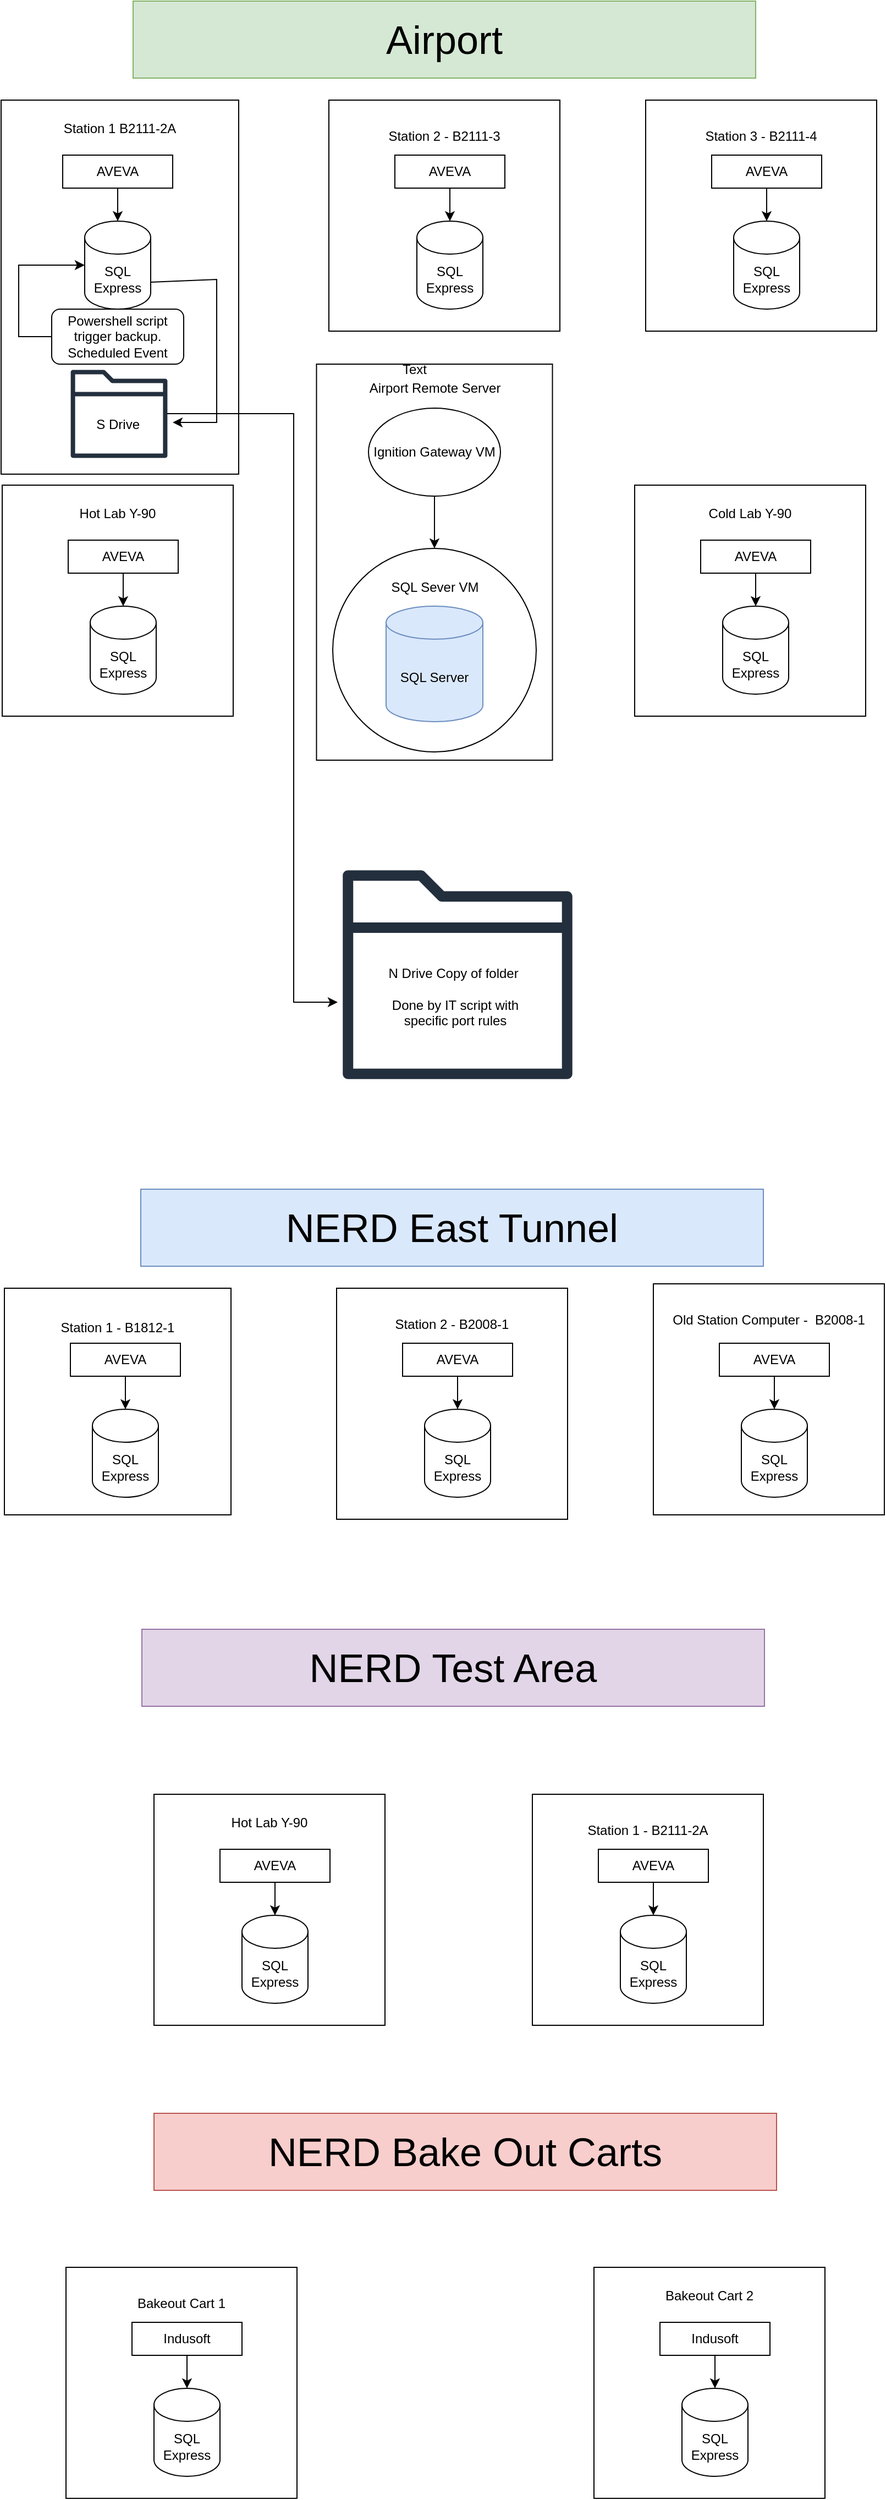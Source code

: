 <mxfile version="24.8.4">
  <diagram id="C5RBs43oDa-KdzZeNtuy" name="Page-1">
    <mxGraphModel dx="1615" dy="803" grid="1" gridSize="10" guides="1" tooltips="1" connect="1" arrows="1" fold="1" page="1" pageScale="1" pageWidth="827" pageHeight="1169" math="0" shadow="0">
      <root>
        <mxCell id="WIyWlLk6GJQsqaUBKTNV-0" />
        <mxCell id="WIyWlLk6GJQsqaUBKTNV-1" parent="WIyWlLk6GJQsqaUBKTNV-0" />
        <mxCell id="R5U6eUOj1wqj4joeQwa6-81" value="&lt;div&gt;Station 1 B2111-2A&lt;/div&gt;&lt;div&gt;&lt;br&gt;&lt;/div&gt;&lt;div&gt;&lt;br&gt;&lt;/div&gt;&lt;div&gt;&lt;br&gt;&lt;/div&gt;&lt;div&gt;&lt;br&gt;&lt;/div&gt;&lt;div&gt;&lt;br&gt;&lt;/div&gt;&lt;div&gt;&lt;br&gt;&lt;/div&gt;&lt;div&gt;&lt;br&gt;&lt;/div&gt;&lt;div&gt;&lt;br&gt;&lt;/div&gt;&lt;div&gt;&lt;br&gt;&lt;/div&gt;&lt;div&gt;&lt;br&gt;&lt;/div&gt;&lt;div&gt;&lt;br&gt;&lt;/div&gt;&lt;div&gt;&lt;br&gt;&lt;/div&gt;&lt;div&gt;&lt;br&gt;&lt;/div&gt;&lt;div&gt;&lt;br&gt;&lt;/div&gt;&lt;div&gt;&lt;br&gt;&lt;/div&gt;&lt;div&gt;&lt;br&gt;&lt;/div&gt;&lt;div&gt;&lt;br&gt;&lt;/div&gt;&lt;div&gt;&lt;br&gt;&lt;/div&gt;&lt;div&gt;&lt;br&gt;&lt;/div&gt;&lt;div&gt;&lt;br&gt;&lt;/div&gt;" style="rounded=0;whiteSpace=wrap;html=1;" vertex="1" parent="WIyWlLk6GJQsqaUBKTNV-1">
          <mxGeometry x="14" y="100" width="216" height="340" as="geometry" />
        </mxCell>
        <mxCell id="R5U6eUOj1wqj4joeQwa6-71" value="Airport Remote Server&lt;div&gt;&lt;br&gt;&lt;/div&gt;&lt;div&gt;&lt;br&gt;&lt;/div&gt;&lt;div&gt;&lt;br&gt;&lt;/div&gt;&lt;div&gt;&lt;br&gt;&lt;/div&gt;&lt;div&gt;&lt;br&gt;&lt;/div&gt;&lt;div&gt;&lt;br&gt;&lt;/div&gt;&lt;div&gt;&lt;br&gt;&lt;/div&gt;&lt;div&gt;&lt;br&gt;&lt;/div&gt;&lt;div&gt;&lt;br&gt;&lt;/div&gt;&lt;div&gt;&lt;br&gt;&lt;/div&gt;&lt;div&gt;&lt;br&gt;&lt;/div&gt;&lt;div&gt;&lt;br&gt;&lt;/div&gt;&lt;div&gt;&lt;br&gt;&lt;/div&gt;&lt;div&gt;&lt;br&gt;&lt;/div&gt;&lt;div&gt;&lt;br&gt;&lt;/div&gt;&lt;div&gt;&lt;br&gt;&lt;/div&gt;&lt;div&gt;&lt;br&gt;&lt;/div&gt;&lt;div&gt;&lt;br&gt;&lt;/div&gt;&lt;div&gt;&lt;br&gt;&lt;/div&gt;&lt;div&gt;&lt;br&gt;&lt;/div&gt;&lt;div&gt;&lt;br&gt;&lt;/div&gt;&lt;div&gt;&lt;br&gt;&lt;/div&gt;" style="rounded=0;whiteSpace=wrap;html=1;" vertex="1" parent="WIyWlLk6GJQsqaUBKTNV-1">
          <mxGeometry x="300.75" y="340" width="214.5" height="360" as="geometry" />
        </mxCell>
        <mxCell id="R5U6eUOj1wqj4joeQwa6-70" value="SQL Sever VM&lt;div&gt;&lt;br&gt;&lt;/div&gt;&lt;div&gt;&lt;br&gt;&lt;/div&gt;&lt;div&gt;&lt;br&gt;&lt;/div&gt;&lt;div&gt;&lt;br&gt;&lt;/div&gt;&lt;div&gt;&lt;br&gt;&lt;/div&gt;&lt;div&gt;&lt;br&gt;&lt;/div&gt;&lt;div&gt;&lt;br&gt;&lt;/div&gt;&lt;div&gt;&lt;br&gt;&lt;/div&gt;" style="ellipse;whiteSpace=wrap;html=1;" vertex="1" parent="WIyWlLk6GJQsqaUBKTNV-1">
          <mxGeometry x="315.5" y="507.5" width="185" height="185" as="geometry" />
        </mxCell>
        <mxCell id="R5U6eUOj1wqj4joeQwa6-3" value="&lt;font style=&quot;font-size: 36px;&quot;&gt;Airport&lt;/font&gt;" style="rounded=0;whiteSpace=wrap;html=1;fillColor=#d5e8d4;strokeColor=#82b366;" vertex="1" parent="WIyWlLk6GJQsqaUBKTNV-1">
          <mxGeometry x="134" y="10" width="566" height="70" as="geometry" />
        </mxCell>
        <mxCell id="R5U6eUOj1wqj4joeQwa6-9" value="AVEVA" style="rounded=0;whiteSpace=wrap;html=1;" vertex="1" parent="WIyWlLk6GJQsqaUBKTNV-1">
          <mxGeometry x="70" y="150" width="100" height="30" as="geometry" />
        </mxCell>
        <mxCell id="R5U6eUOj1wqj4joeQwa6-10" value="" style="endArrow=classic;html=1;rounded=0;exitX=0.5;exitY=1;exitDx=0;exitDy=0;" edge="1" parent="WIyWlLk6GJQsqaUBKTNV-1" source="R5U6eUOj1wqj4joeQwa6-9" target="R5U6eUOj1wqj4joeQwa6-11">
          <mxGeometry width="50" height="50" relative="1" as="geometry">
            <mxPoint x="650" y="290" as="sourcePoint" />
            <mxPoint x="240" y="320" as="targetPoint" />
          </mxGeometry>
        </mxCell>
        <mxCell id="R5U6eUOj1wqj4joeQwa6-11" value="SQL Express" style="shape=cylinder3;whiteSpace=wrap;html=1;boundedLbl=1;backgroundOutline=1;size=15;" vertex="1" parent="WIyWlLk6GJQsqaUBKTNV-1">
          <mxGeometry x="90" y="210" width="60" height="80" as="geometry" />
        </mxCell>
        <mxCell id="R5U6eUOj1wqj4joeQwa6-20" value="Station 3 - B2111-4&lt;div&gt;&lt;br&gt;&lt;/div&gt;&lt;div&gt;&lt;br&gt;&lt;/div&gt;&lt;div&gt;&lt;br&gt;&lt;/div&gt;&lt;div&gt;&lt;br&gt;&lt;/div&gt;&lt;div&gt;&lt;br&gt;&lt;/div&gt;&lt;div&gt;&lt;br&gt;&lt;/div&gt;&lt;div&gt;&lt;br&gt;&lt;/div&gt;&lt;div&gt;&lt;br&gt;&lt;/div&gt;&lt;div&gt;&lt;br&gt;&lt;/div&gt;&lt;div&gt;&lt;br&gt;&lt;/div&gt;" style="whiteSpace=wrap;html=1;aspect=fixed;" vertex="1" parent="WIyWlLk6GJQsqaUBKTNV-1">
          <mxGeometry x="600" y="100" width="210" height="210" as="geometry" />
        </mxCell>
        <mxCell id="R5U6eUOj1wqj4joeQwa6-21" value="AVEVA" style="rounded=0;whiteSpace=wrap;html=1;" vertex="1" parent="WIyWlLk6GJQsqaUBKTNV-1">
          <mxGeometry x="660" y="150" width="100" height="30" as="geometry" />
        </mxCell>
        <mxCell id="R5U6eUOj1wqj4joeQwa6-22" value="" style="endArrow=classic;html=1;rounded=0;exitX=0.5;exitY=1;exitDx=0;exitDy=0;" edge="1" parent="WIyWlLk6GJQsqaUBKTNV-1" source="R5U6eUOj1wqj4joeQwa6-21" target="R5U6eUOj1wqj4joeQwa6-23">
          <mxGeometry width="50" height="50" relative="1" as="geometry">
            <mxPoint x="1240" y="290" as="sourcePoint" />
            <mxPoint x="830" y="320" as="targetPoint" />
          </mxGeometry>
        </mxCell>
        <mxCell id="R5U6eUOj1wqj4joeQwa6-23" value="SQL Express" style="shape=cylinder3;whiteSpace=wrap;html=1;boundedLbl=1;backgroundOutline=1;size=15;" vertex="1" parent="WIyWlLk6GJQsqaUBKTNV-1">
          <mxGeometry x="680" y="210" width="60" height="80" as="geometry" />
        </mxCell>
        <mxCell id="R5U6eUOj1wqj4joeQwa6-24" value="Station 2 - B2111-3&lt;div&gt;&lt;br&gt;&lt;/div&gt;&lt;div&gt;&lt;br&gt;&lt;/div&gt;&lt;div&gt;&lt;br&gt;&lt;/div&gt;&lt;div&gt;&lt;br&gt;&lt;/div&gt;&lt;div&gt;&lt;br&gt;&lt;/div&gt;&lt;div&gt;&lt;br&gt;&lt;/div&gt;&lt;div&gt;&lt;br&gt;&lt;/div&gt;&lt;div&gt;&lt;br&gt;&lt;/div&gt;&lt;div&gt;&lt;br&gt;&lt;/div&gt;&lt;div&gt;&lt;br&gt;&lt;/div&gt;" style="whiteSpace=wrap;html=1;aspect=fixed;" vertex="1" parent="WIyWlLk6GJQsqaUBKTNV-1">
          <mxGeometry x="312" y="100" width="210" height="210" as="geometry" />
        </mxCell>
        <mxCell id="R5U6eUOj1wqj4joeQwa6-25" value="AVEVA" style="rounded=0;whiteSpace=wrap;html=1;" vertex="1" parent="WIyWlLk6GJQsqaUBKTNV-1">
          <mxGeometry x="372" y="150" width="100" height="30" as="geometry" />
        </mxCell>
        <mxCell id="R5U6eUOj1wqj4joeQwa6-26" value="" style="endArrow=classic;html=1;rounded=0;exitX=0.5;exitY=1;exitDx=0;exitDy=0;" edge="1" parent="WIyWlLk6GJQsqaUBKTNV-1" source="R5U6eUOj1wqj4joeQwa6-25" target="R5U6eUOj1wqj4joeQwa6-27">
          <mxGeometry width="50" height="50" relative="1" as="geometry">
            <mxPoint x="952" y="290" as="sourcePoint" />
            <mxPoint x="542" y="320" as="targetPoint" />
          </mxGeometry>
        </mxCell>
        <mxCell id="R5U6eUOj1wqj4joeQwa6-27" value="SQL Express" style="shape=cylinder3;whiteSpace=wrap;html=1;boundedLbl=1;backgroundOutline=1;size=15;" vertex="1" parent="WIyWlLk6GJQsqaUBKTNV-1">
          <mxGeometry x="392" y="210" width="60" height="80" as="geometry" />
        </mxCell>
        <mxCell id="R5U6eUOj1wqj4joeQwa6-28" value="Hot Lab Y-90&lt;div&gt;&lt;br&gt;&lt;/div&gt;&lt;div&gt;&lt;br&gt;&lt;/div&gt;&lt;div&gt;&lt;br&gt;&lt;/div&gt;&lt;div&gt;&lt;br&gt;&lt;/div&gt;&lt;div&gt;&lt;br&gt;&lt;/div&gt;&lt;div&gt;&lt;br&gt;&lt;/div&gt;&lt;div&gt;&lt;br&gt;&lt;/div&gt;&lt;div&gt;&lt;br&gt;&lt;/div&gt;&lt;div&gt;&lt;br&gt;&lt;/div&gt;&lt;div&gt;&lt;br&gt;&lt;/div&gt;&lt;div&gt;&lt;br&gt;&lt;/div&gt;" style="whiteSpace=wrap;html=1;aspect=fixed;" vertex="1" parent="WIyWlLk6GJQsqaUBKTNV-1">
          <mxGeometry x="15" y="450" width="210" height="210" as="geometry" />
        </mxCell>
        <mxCell id="R5U6eUOj1wqj4joeQwa6-29" value="AVEVA" style="rounded=0;whiteSpace=wrap;html=1;" vertex="1" parent="WIyWlLk6GJQsqaUBKTNV-1">
          <mxGeometry x="75" y="500" width="100" height="30" as="geometry" />
        </mxCell>
        <mxCell id="R5U6eUOj1wqj4joeQwa6-30" value="" style="endArrow=classic;html=1;rounded=0;exitX=0.5;exitY=1;exitDx=0;exitDy=0;" edge="1" parent="WIyWlLk6GJQsqaUBKTNV-1" source="R5U6eUOj1wqj4joeQwa6-29" target="R5U6eUOj1wqj4joeQwa6-31">
          <mxGeometry width="50" height="50" relative="1" as="geometry">
            <mxPoint x="655" y="640" as="sourcePoint" />
            <mxPoint x="245" y="670" as="targetPoint" />
          </mxGeometry>
        </mxCell>
        <mxCell id="R5U6eUOj1wqj4joeQwa6-31" value="SQL Express" style="shape=cylinder3;whiteSpace=wrap;html=1;boundedLbl=1;backgroundOutline=1;size=15;" vertex="1" parent="WIyWlLk6GJQsqaUBKTNV-1">
          <mxGeometry x="95" y="560" width="60" height="80" as="geometry" />
        </mxCell>
        <mxCell id="R5U6eUOj1wqj4joeQwa6-32" value="&lt;div&gt;Cold Lab Y-90&lt;/div&gt;&lt;div&gt;&lt;br&gt;&lt;/div&gt;&lt;div&gt;&lt;br&gt;&lt;/div&gt;&lt;div&gt;&lt;br&gt;&lt;/div&gt;&lt;div&gt;&lt;br&gt;&lt;/div&gt;&lt;div&gt;&lt;br&gt;&lt;/div&gt;&lt;div&gt;&lt;br&gt;&lt;/div&gt;&lt;div&gt;&lt;br&gt;&lt;/div&gt;&lt;div&gt;&lt;br&gt;&lt;/div&gt;&lt;div&gt;&lt;br&gt;&lt;/div&gt;&lt;div&gt;&lt;br&gt;&lt;/div&gt;&lt;div&gt;&lt;br&gt;&lt;/div&gt;" style="whiteSpace=wrap;html=1;aspect=fixed;fontStyle=0" vertex="1" parent="WIyWlLk6GJQsqaUBKTNV-1">
          <mxGeometry x="590" y="450" width="210" height="210" as="geometry" />
        </mxCell>
        <mxCell id="R5U6eUOj1wqj4joeQwa6-33" value="AVEVA" style="rounded=0;whiteSpace=wrap;html=1;fontStyle=0" vertex="1" parent="WIyWlLk6GJQsqaUBKTNV-1">
          <mxGeometry x="650" y="500" width="100" height="30" as="geometry" />
        </mxCell>
        <mxCell id="R5U6eUOj1wqj4joeQwa6-34" value="" style="endArrow=classic;html=1;rounded=0;exitX=0.5;exitY=1;exitDx=0;exitDy=0;fontStyle=0" edge="1" parent="WIyWlLk6GJQsqaUBKTNV-1" source="R5U6eUOj1wqj4joeQwa6-33" target="R5U6eUOj1wqj4joeQwa6-35">
          <mxGeometry width="50" height="50" relative="1" as="geometry">
            <mxPoint x="1230" y="640" as="sourcePoint" />
            <mxPoint x="820" y="670" as="targetPoint" />
          </mxGeometry>
        </mxCell>
        <mxCell id="R5U6eUOj1wqj4joeQwa6-35" value="SQL Express" style="shape=cylinder3;whiteSpace=wrap;html=1;boundedLbl=1;backgroundOutline=1;size=15;fontStyle=0" vertex="1" parent="WIyWlLk6GJQsqaUBKTNV-1">
          <mxGeometry x="670" y="560" width="60" height="80" as="geometry" />
        </mxCell>
        <mxCell id="R5U6eUOj1wqj4joeQwa6-39" value="SQL Server" style="shape=cylinder3;whiteSpace=wrap;html=1;boundedLbl=1;backgroundOutline=1;size=15;fillColor=#dae8fc;strokeColor=#6c8ebf;" vertex="1" parent="WIyWlLk6GJQsqaUBKTNV-1">
          <mxGeometry x="364" y="560" width="88" height="105" as="geometry" />
        </mxCell>
        <mxCell id="R5U6eUOj1wqj4joeQwa6-40" value="&lt;font style=&quot;font-size: 36px;&quot;&gt;NERD East Tunnel&lt;/font&gt;" style="rounded=0;whiteSpace=wrap;html=1;fillColor=#dae8fc;strokeColor=#6c8ebf;" vertex="1" parent="WIyWlLk6GJQsqaUBKTNV-1">
          <mxGeometry x="141" y="1090" width="566" height="70" as="geometry" />
        </mxCell>
        <mxCell id="R5U6eUOj1wqj4joeQwa6-41" value="&lt;div&gt;&lt;br&gt;&lt;/div&gt;Station 1 - B1812-1&lt;div&gt;&lt;br&gt;&lt;table style=&quot;border-collapse:&lt;br/&gt; collapse;width:48pt&quot; width=&quot;64&quot; cellspacing=&quot;0&quot; cellpadding=&quot;0&quot; border=&quot;0&quot;&gt;&lt;tbody&gt;&lt;tr style=&quot;height:14.4pt&quot; height=&quot;19&quot;&gt;  &lt;td style=&quot;height:14.4pt;width:48pt&quot; width=&quot;64&quot; height=&quot;19&quot;&gt;&lt;br&gt;&lt;/td&gt;&lt;/tr&gt;&lt;/tbody&gt;&lt;/table&gt;&amp;nbsp;&lt;div&gt;&lt;br&gt;&lt;/div&gt;&lt;div&gt;&lt;br&gt;&lt;/div&gt;&lt;div&gt;&lt;br&gt;&lt;/div&gt;&lt;div&gt;&lt;br&gt;&lt;/div&gt;&lt;div&gt;&lt;br&gt;&lt;/div&gt;&lt;div&gt;&lt;br&gt;&lt;/div&gt;&lt;div&gt;&lt;br&gt;&lt;/div&gt;&lt;/div&gt;" style="whiteSpace=wrap;html=1;aspect=fixed;" vertex="1" parent="WIyWlLk6GJQsqaUBKTNV-1">
          <mxGeometry x="17" y="1180" width="206" height="206" as="geometry" />
        </mxCell>
        <mxCell id="R5U6eUOj1wqj4joeQwa6-42" value="AVEVA" style="rounded=0;whiteSpace=wrap;html=1;" vertex="1" parent="WIyWlLk6GJQsqaUBKTNV-1">
          <mxGeometry x="77" y="1230" width="100" height="30" as="geometry" />
        </mxCell>
        <mxCell id="R5U6eUOj1wqj4joeQwa6-43" value="" style="endArrow=classic;html=1;rounded=0;exitX=0.5;exitY=1;exitDx=0;exitDy=0;" edge="1" parent="WIyWlLk6GJQsqaUBKTNV-1" source="R5U6eUOj1wqj4joeQwa6-42" target="R5U6eUOj1wqj4joeQwa6-44">
          <mxGeometry width="50" height="50" relative="1" as="geometry">
            <mxPoint x="657" y="1370" as="sourcePoint" />
            <mxPoint x="247" y="1400" as="targetPoint" />
          </mxGeometry>
        </mxCell>
        <mxCell id="R5U6eUOj1wqj4joeQwa6-44" value="SQL Express" style="shape=cylinder3;whiteSpace=wrap;html=1;boundedLbl=1;backgroundOutline=1;size=15;" vertex="1" parent="WIyWlLk6GJQsqaUBKTNV-1">
          <mxGeometry x="97" y="1290" width="60" height="80" as="geometry" />
        </mxCell>
        <mxCell id="R5U6eUOj1wqj4joeQwa6-45" value="&lt;div&gt;Old Station Computer -&amp;nbsp; B2008-1&lt;/div&gt;&lt;div&gt;&lt;br&gt;&lt;/div&gt;&lt;div&gt;&lt;br&gt;&lt;/div&gt;&lt;div&gt;&lt;br&gt;&lt;/div&gt;&lt;div&gt;&lt;br&gt;&lt;/div&gt;&lt;div&gt;&lt;br&gt;&lt;/div&gt;&lt;div&gt;&lt;br&gt;&lt;/div&gt;&lt;div&gt;&lt;br&gt;&lt;/div&gt;&lt;div&gt;&lt;br&gt;&lt;/div&gt;&lt;div&gt;&lt;br&gt;&lt;/div&gt;&lt;div&gt;&lt;br&gt;&lt;/div&gt;" style="whiteSpace=wrap;html=1;aspect=fixed;" vertex="1" parent="WIyWlLk6GJQsqaUBKTNV-1">
          <mxGeometry x="607" y="1176" width="210" height="210" as="geometry" />
        </mxCell>
        <mxCell id="R5U6eUOj1wqj4joeQwa6-46" value="AVEVA" style="rounded=0;whiteSpace=wrap;html=1;" vertex="1" parent="WIyWlLk6GJQsqaUBKTNV-1">
          <mxGeometry x="667" y="1230" width="100" height="30" as="geometry" />
        </mxCell>
        <mxCell id="R5U6eUOj1wqj4joeQwa6-47" value="" style="endArrow=classic;html=1;rounded=0;exitX=0.5;exitY=1;exitDx=0;exitDy=0;" edge="1" parent="WIyWlLk6GJQsqaUBKTNV-1" source="R5U6eUOj1wqj4joeQwa6-46" target="R5U6eUOj1wqj4joeQwa6-48">
          <mxGeometry width="50" height="50" relative="1" as="geometry">
            <mxPoint x="1247" y="1370" as="sourcePoint" />
            <mxPoint x="837" y="1400" as="targetPoint" />
          </mxGeometry>
        </mxCell>
        <mxCell id="R5U6eUOj1wqj4joeQwa6-48" value="SQL Express" style="shape=cylinder3;whiteSpace=wrap;html=1;boundedLbl=1;backgroundOutline=1;size=15;" vertex="1" parent="WIyWlLk6GJQsqaUBKTNV-1">
          <mxGeometry x="687" y="1290" width="60" height="80" as="geometry" />
        </mxCell>
        <mxCell id="R5U6eUOj1wqj4joeQwa6-49" value="Station 2 - B2008-1&lt;div&gt;&lt;br&gt;&lt;/div&gt;&lt;div&gt;&lt;br&gt;&lt;/div&gt;&lt;div&gt;&lt;br&gt;&lt;/div&gt;&lt;div&gt;&lt;br&gt;&lt;/div&gt;&lt;div&gt;&lt;br&gt;&lt;/div&gt;&lt;div&gt;&lt;br&gt;&lt;/div&gt;&lt;div&gt;&lt;br&gt;&lt;/div&gt;&lt;div&gt;&lt;br&gt;&lt;/div&gt;&lt;div&gt;&lt;br&gt;&lt;/div&gt;&lt;div&gt;&lt;br&gt;&lt;/div&gt;" style="whiteSpace=wrap;html=1;aspect=fixed;" vertex="1" parent="WIyWlLk6GJQsqaUBKTNV-1">
          <mxGeometry x="319" y="1180" width="210" height="210" as="geometry" />
        </mxCell>
        <mxCell id="R5U6eUOj1wqj4joeQwa6-50" value="AVEVA" style="rounded=0;whiteSpace=wrap;html=1;" vertex="1" parent="WIyWlLk6GJQsqaUBKTNV-1">
          <mxGeometry x="379" y="1230" width="100" height="30" as="geometry" />
        </mxCell>
        <mxCell id="R5U6eUOj1wqj4joeQwa6-51" value="" style="endArrow=classic;html=1;rounded=0;exitX=0.5;exitY=1;exitDx=0;exitDy=0;" edge="1" parent="WIyWlLk6GJQsqaUBKTNV-1" source="R5U6eUOj1wqj4joeQwa6-50" target="R5U6eUOj1wqj4joeQwa6-52">
          <mxGeometry width="50" height="50" relative="1" as="geometry">
            <mxPoint x="959" y="1370" as="sourcePoint" />
            <mxPoint x="549" y="1400" as="targetPoint" />
          </mxGeometry>
        </mxCell>
        <mxCell id="R5U6eUOj1wqj4joeQwa6-52" value="SQL Express" style="shape=cylinder3;whiteSpace=wrap;html=1;boundedLbl=1;backgroundOutline=1;size=15;" vertex="1" parent="WIyWlLk6GJQsqaUBKTNV-1">
          <mxGeometry x="399" y="1290" width="60" height="80" as="geometry" />
        </mxCell>
        <mxCell id="R5U6eUOj1wqj4joeQwa6-53" value="Hot Lab Y-90&lt;div&gt;&lt;br&gt;&lt;/div&gt;&lt;div&gt;&lt;br&gt;&lt;/div&gt;&lt;div&gt;&lt;br&gt;&lt;/div&gt;&lt;div&gt;&lt;br&gt;&lt;/div&gt;&lt;div&gt;&lt;br&gt;&lt;/div&gt;&lt;div&gt;&lt;br&gt;&lt;/div&gt;&lt;div&gt;&lt;br&gt;&lt;/div&gt;&lt;div&gt;&lt;br&gt;&lt;/div&gt;&lt;div&gt;&lt;br&gt;&lt;/div&gt;&lt;div&gt;&lt;br&gt;&lt;/div&gt;&lt;div&gt;&lt;br&gt;&lt;/div&gt;" style="whiteSpace=wrap;html=1;aspect=fixed;" vertex="1" parent="WIyWlLk6GJQsqaUBKTNV-1">
          <mxGeometry x="153" y="1640" width="210" height="210" as="geometry" />
        </mxCell>
        <mxCell id="R5U6eUOj1wqj4joeQwa6-54" value="AVEVA" style="rounded=0;whiteSpace=wrap;html=1;" vertex="1" parent="WIyWlLk6GJQsqaUBKTNV-1">
          <mxGeometry x="213" y="1690" width="100" height="30" as="geometry" />
        </mxCell>
        <mxCell id="R5U6eUOj1wqj4joeQwa6-55" value="" style="endArrow=classic;html=1;rounded=0;exitX=0.5;exitY=1;exitDx=0;exitDy=0;" edge="1" parent="WIyWlLk6GJQsqaUBKTNV-1" source="R5U6eUOj1wqj4joeQwa6-54" target="R5U6eUOj1wqj4joeQwa6-56">
          <mxGeometry width="50" height="50" relative="1" as="geometry">
            <mxPoint x="793" y="1830" as="sourcePoint" />
            <mxPoint x="383" y="1860" as="targetPoint" />
          </mxGeometry>
        </mxCell>
        <mxCell id="R5U6eUOj1wqj4joeQwa6-56" value="SQL Express" style="shape=cylinder3;whiteSpace=wrap;html=1;boundedLbl=1;backgroundOutline=1;size=15;" vertex="1" parent="WIyWlLk6GJQsqaUBKTNV-1">
          <mxGeometry x="233" y="1750" width="60" height="80" as="geometry" />
        </mxCell>
        <mxCell id="R5U6eUOj1wqj4joeQwa6-61" value="Station 1 - B2111-2A&lt;div&gt;&lt;br&gt;&lt;/div&gt;&lt;div&gt;&lt;br&gt;&lt;/div&gt;&lt;div&gt;&lt;br&gt;&lt;/div&gt;&lt;div&gt;&lt;br&gt;&lt;/div&gt;&lt;div&gt;&lt;br&gt;&lt;/div&gt;&lt;div&gt;&lt;br&gt;&lt;/div&gt;&lt;div&gt;&lt;br&gt;&lt;/div&gt;&lt;div&gt;&lt;br&gt;&lt;/div&gt;&lt;div&gt;&lt;br&gt;&lt;/div&gt;&lt;div&gt;&lt;br&gt;&lt;/div&gt;" style="whiteSpace=wrap;html=1;aspect=fixed;" vertex="1" parent="WIyWlLk6GJQsqaUBKTNV-1">
          <mxGeometry x="497" y="1640" width="210" height="210" as="geometry" />
        </mxCell>
        <mxCell id="R5U6eUOj1wqj4joeQwa6-62" value="AVEVA" style="rounded=0;whiteSpace=wrap;html=1;" vertex="1" parent="WIyWlLk6GJQsqaUBKTNV-1">
          <mxGeometry x="557" y="1690" width="100" height="30" as="geometry" />
        </mxCell>
        <mxCell id="R5U6eUOj1wqj4joeQwa6-63" value="" style="endArrow=classic;html=1;rounded=0;exitX=0.5;exitY=1;exitDx=0;exitDy=0;" edge="1" parent="WIyWlLk6GJQsqaUBKTNV-1" source="R5U6eUOj1wqj4joeQwa6-62" target="R5U6eUOj1wqj4joeQwa6-64">
          <mxGeometry width="50" height="50" relative="1" as="geometry">
            <mxPoint x="1137" y="1830" as="sourcePoint" />
            <mxPoint x="727" y="1860" as="targetPoint" />
          </mxGeometry>
        </mxCell>
        <mxCell id="R5U6eUOj1wqj4joeQwa6-64" value="SQL Express" style="shape=cylinder3;whiteSpace=wrap;html=1;boundedLbl=1;backgroundOutline=1;size=15;" vertex="1" parent="WIyWlLk6GJQsqaUBKTNV-1">
          <mxGeometry x="577" y="1750" width="60" height="80" as="geometry" />
        </mxCell>
        <mxCell id="R5U6eUOj1wqj4joeQwa6-65" value="&lt;font style=&quot;font-size: 36px;&quot;&gt;NERD Test Area&lt;/font&gt;" style="rounded=0;whiteSpace=wrap;html=1;fillColor=#e1d5e7;strokeColor=#9673a6;" vertex="1" parent="WIyWlLk6GJQsqaUBKTNV-1">
          <mxGeometry x="142" y="1490" width="566" height="70" as="geometry" />
        </mxCell>
        <mxCell id="R5U6eUOj1wqj4joeQwa6-66" value="Ignition Gateway VM" style="ellipse;whiteSpace=wrap;html=1;" vertex="1" parent="WIyWlLk6GJQsqaUBKTNV-1">
          <mxGeometry x="348" y="380" width="120" height="80" as="geometry" />
        </mxCell>
        <mxCell id="R5U6eUOj1wqj4joeQwa6-67" value="" style="endArrow=classic;html=1;rounded=0;exitX=0.5;exitY=1;exitDx=0;exitDy=0;entryX=0.5;entryY=0;entryDx=0;entryDy=0;" edge="1" parent="WIyWlLk6GJQsqaUBKTNV-1" source="R5U6eUOj1wqj4joeQwa6-66" target="R5U6eUOj1wqj4joeQwa6-70">
          <mxGeometry width="50" height="50" relative="1" as="geometry">
            <mxPoint x="380" y="380" as="sourcePoint" />
            <mxPoint x="410" y="500" as="targetPoint" />
          </mxGeometry>
        </mxCell>
        <mxCell id="R5U6eUOj1wqj4joeQwa6-68" value="&lt;font style=&quot;font-size: 36px;&quot;&gt;NERD Bake Out Carts&lt;/font&gt;" style="rounded=0;whiteSpace=wrap;html=1;fillColor=#f8cecc;strokeColor=#b85450;" vertex="1" parent="WIyWlLk6GJQsqaUBKTNV-1">
          <mxGeometry x="153" y="1930" width="566" height="70" as="geometry" />
        </mxCell>
        <mxCell id="R5U6eUOj1wqj4joeQwa6-72" value="&lt;div&gt;Bakeout Cart 1&lt;/div&gt;&lt;div&gt;&lt;br&gt;&lt;/div&gt;&lt;div&gt;&lt;br&gt;&lt;/div&gt;&lt;div&gt;&lt;br&gt;&lt;/div&gt;&lt;div&gt;&lt;br&gt;&lt;/div&gt;&lt;div&gt;&lt;br&gt;&lt;/div&gt;&lt;div&gt;&lt;br&gt;&lt;/div&gt;&lt;div&gt;&lt;br&gt;&lt;/div&gt;&lt;div&gt;&lt;br&gt;&lt;/div&gt;&lt;div&gt;&lt;br&gt;&lt;/div&gt;&lt;div&gt;&lt;br&gt;&lt;/div&gt;" style="whiteSpace=wrap;html=1;aspect=fixed;" vertex="1" parent="WIyWlLk6GJQsqaUBKTNV-1">
          <mxGeometry x="73" y="2070" width="210" height="210" as="geometry" />
        </mxCell>
        <mxCell id="R5U6eUOj1wqj4joeQwa6-73" value="Indusoft" style="rounded=0;whiteSpace=wrap;html=1;" vertex="1" parent="WIyWlLk6GJQsqaUBKTNV-1">
          <mxGeometry x="133" y="2120" width="100" height="30" as="geometry" />
        </mxCell>
        <mxCell id="R5U6eUOj1wqj4joeQwa6-74" value="" style="endArrow=classic;html=1;rounded=0;exitX=0.5;exitY=1;exitDx=0;exitDy=0;" edge="1" parent="WIyWlLk6GJQsqaUBKTNV-1" source="R5U6eUOj1wqj4joeQwa6-73" target="R5U6eUOj1wqj4joeQwa6-75">
          <mxGeometry width="50" height="50" relative="1" as="geometry">
            <mxPoint x="713" y="2260" as="sourcePoint" />
            <mxPoint x="303" y="2290" as="targetPoint" />
          </mxGeometry>
        </mxCell>
        <mxCell id="R5U6eUOj1wqj4joeQwa6-75" value="SQL Express" style="shape=cylinder3;whiteSpace=wrap;html=1;boundedLbl=1;backgroundOutline=1;size=15;" vertex="1" parent="WIyWlLk6GJQsqaUBKTNV-1">
          <mxGeometry x="153" y="2180" width="60" height="80" as="geometry" />
        </mxCell>
        <mxCell id="R5U6eUOj1wqj4joeQwa6-76" value="Bakeout Cart 2&lt;div&gt;&lt;br&gt;&lt;/div&gt;&lt;div&gt;&lt;br&gt;&lt;/div&gt;&lt;div&gt;&lt;br&gt;&lt;/div&gt;&lt;div&gt;&lt;br&gt;&lt;/div&gt;&lt;div&gt;&lt;br&gt;&lt;/div&gt;&lt;div&gt;&lt;br&gt;&lt;/div&gt;&lt;div&gt;&lt;br&gt;&lt;/div&gt;&lt;div&gt;&lt;br&gt;&lt;/div&gt;&lt;div&gt;&lt;br&gt;&lt;/div&gt;&lt;div&gt;&lt;br&gt;&lt;/div&gt;&lt;div&gt;&lt;br&gt;&lt;/div&gt;" style="whiteSpace=wrap;html=1;aspect=fixed;" vertex="1" parent="WIyWlLk6GJQsqaUBKTNV-1">
          <mxGeometry x="553" y="2070" width="210" height="210" as="geometry" />
        </mxCell>
        <mxCell id="R5U6eUOj1wqj4joeQwa6-77" value="Indusoft" style="rounded=0;whiteSpace=wrap;html=1;" vertex="1" parent="WIyWlLk6GJQsqaUBKTNV-1">
          <mxGeometry x="613" y="2120" width="100" height="30" as="geometry" />
        </mxCell>
        <mxCell id="R5U6eUOj1wqj4joeQwa6-78" value="" style="endArrow=classic;html=1;rounded=0;exitX=0.5;exitY=1;exitDx=0;exitDy=0;" edge="1" parent="WIyWlLk6GJQsqaUBKTNV-1" source="R5U6eUOj1wqj4joeQwa6-77" target="R5U6eUOj1wqj4joeQwa6-79">
          <mxGeometry width="50" height="50" relative="1" as="geometry">
            <mxPoint x="1193" y="2260" as="sourcePoint" />
            <mxPoint x="783" y="2290" as="targetPoint" />
          </mxGeometry>
        </mxCell>
        <mxCell id="R5U6eUOj1wqj4joeQwa6-79" value="SQL Express" style="shape=cylinder3;whiteSpace=wrap;html=1;boundedLbl=1;backgroundOutline=1;size=15;" vertex="1" parent="WIyWlLk6GJQsqaUBKTNV-1">
          <mxGeometry x="633" y="2180" width="60" height="80" as="geometry" />
        </mxCell>
        <mxCell id="R5U6eUOj1wqj4joeQwa6-80" value="" style="sketch=0;outlineConnect=0;fontColor=#232F3E;gradientColor=none;fillColor=#232F3D;strokeColor=none;dashed=0;verticalLabelPosition=bottom;verticalAlign=top;align=center;html=1;fontSize=12;fontStyle=0;aspect=fixed;pointerEvents=1;shape=mxgraph.aws4.folder;strokeWidth=0;" vertex="1" parent="WIyWlLk6GJQsqaUBKTNV-1">
          <mxGeometry x="77.06" y="345" width="87.89" height="80" as="geometry" />
        </mxCell>
        <mxCell id="R5U6eUOj1wqj4joeQwa6-83" value="Powershell script trigger backup. Scheduled Event" style="rounded=1;whiteSpace=wrap;html=1;" vertex="1" parent="WIyWlLk6GJQsqaUBKTNV-1">
          <mxGeometry x="60" y="290" width="120" height="50" as="geometry" />
        </mxCell>
        <mxCell id="R5U6eUOj1wqj4joeQwa6-86" value="Text" style="text;html=1;align=center;verticalAlign=middle;whiteSpace=wrap;rounded=0;" vertex="1" parent="WIyWlLk6GJQsqaUBKTNV-1">
          <mxGeometry x="360" y="330" width="60" height="30" as="geometry" />
        </mxCell>
        <mxCell id="R5U6eUOj1wqj4joeQwa6-87" value="S Drive&amp;nbsp;" style="text;html=1;align=center;verticalAlign=middle;whiteSpace=wrap;rounded=0;" vertex="1" parent="WIyWlLk6GJQsqaUBKTNV-1">
          <mxGeometry x="92" y="380" width="60" height="30" as="geometry" />
        </mxCell>
        <mxCell id="R5U6eUOj1wqj4joeQwa6-88" value="" style="endArrow=classic;html=1;rounded=0;exitX=0;exitY=0.5;exitDx=0;exitDy=0;entryX=0;entryY=0.5;entryDx=0;entryDy=0;entryPerimeter=0;" edge="1" parent="WIyWlLk6GJQsqaUBKTNV-1" source="R5U6eUOj1wqj4joeQwa6-83" target="R5U6eUOj1wqj4joeQwa6-11">
          <mxGeometry width="50" height="50" relative="1" as="geometry">
            <mxPoint x="360" y="370" as="sourcePoint" />
            <mxPoint x="410" y="320" as="targetPoint" />
            <Array as="points">
              <mxPoint x="30" y="315" />
              <mxPoint x="30" y="250" />
            </Array>
          </mxGeometry>
        </mxCell>
        <mxCell id="R5U6eUOj1wqj4joeQwa6-89" value="" style="endArrow=classic;html=1;rounded=0;exitX=1;exitY=0;exitDx=0;exitDy=52.5;exitPerimeter=0;" edge="1" parent="WIyWlLk6GJQsqaUBKTNV-1">
          <mxGeometry width="50" height="50" relative="1" as="geometry">
            <mxPoint x="150" y="265.5" as="sourcePoint" />
            <mxPoint x="170" y="393" as="targetPoint" />
            <Array as="points">
              <mxPoint x="210" y="263" />
              <mxPoint x="210" y="393" />
            </Array>
          </mxGeometry>
        </mxCell>
        <mxCell id="R5U6eUOj1wqj4joeQwa6-90" value="" style="endArrow=classic;html=1;rounded=0;" edge="1" parent="WIyWlLk6GJQsqaUBKTNV-1" source="R5U6eUOj1wqj4joeQwa6-80">
          <mxGeometry width="50" height="50" relative="1" as="geometry">
            <mxPoint x="440" y="650" as="sourcePoint" />
            <mxPoint x="320" y="920" as="targetPoint" />
            <Array as="points">
              <mxPoint x="280" y="385" />
              <mxPoint x="280" y="920" />
            </Array>
          </mxGeometry>
        </mxCell>
        <mxCell id="R5U6eUOj1wqj4joeQwa6-91" value="" style="sketch=0;outlineConnect=0;fontColor=#232F3E;gradientColor=none;fillColor=#232F3D;strokeColor=none;dashed=0;verticalLabelPosition=bottom;verticalAlign=top;align=center;html=1;fontSize=12;fontStyle=0;aspect=fixed;pointerEvents=1;shape=mxgraph.aws4.folder;" vertex="1" parent="WIyWlLk6GJQsqaUBKTNV-1">
          <mxGeometry x="324.63" y="800" width="208.73" height="190" as="geometry" />
        </mxCell>
        <mxCell id="R5U6eUOj1wqj4joeQwa6-92" value="N Drive Copy of folder&amp;nbsp;&lt;div&gt;&lt;br&gt;&lt;/div&gt;&lt;div&gt;Done by IT script with specific port rules&lt;/div&gt;" style="text;html=1;align=center;verticalAlign=middle;whiteSpace=wrap;rounded=0;" vertex="1" parent="WIyWlLk6GJQsqaUBKTNV-1">
          <mxGeometry x="357" y="870" width="140" height="90" as="geometry" />
        </mxCell>
      </root>
    </mxGraphModel>
  </diagram>
</mxfile>
